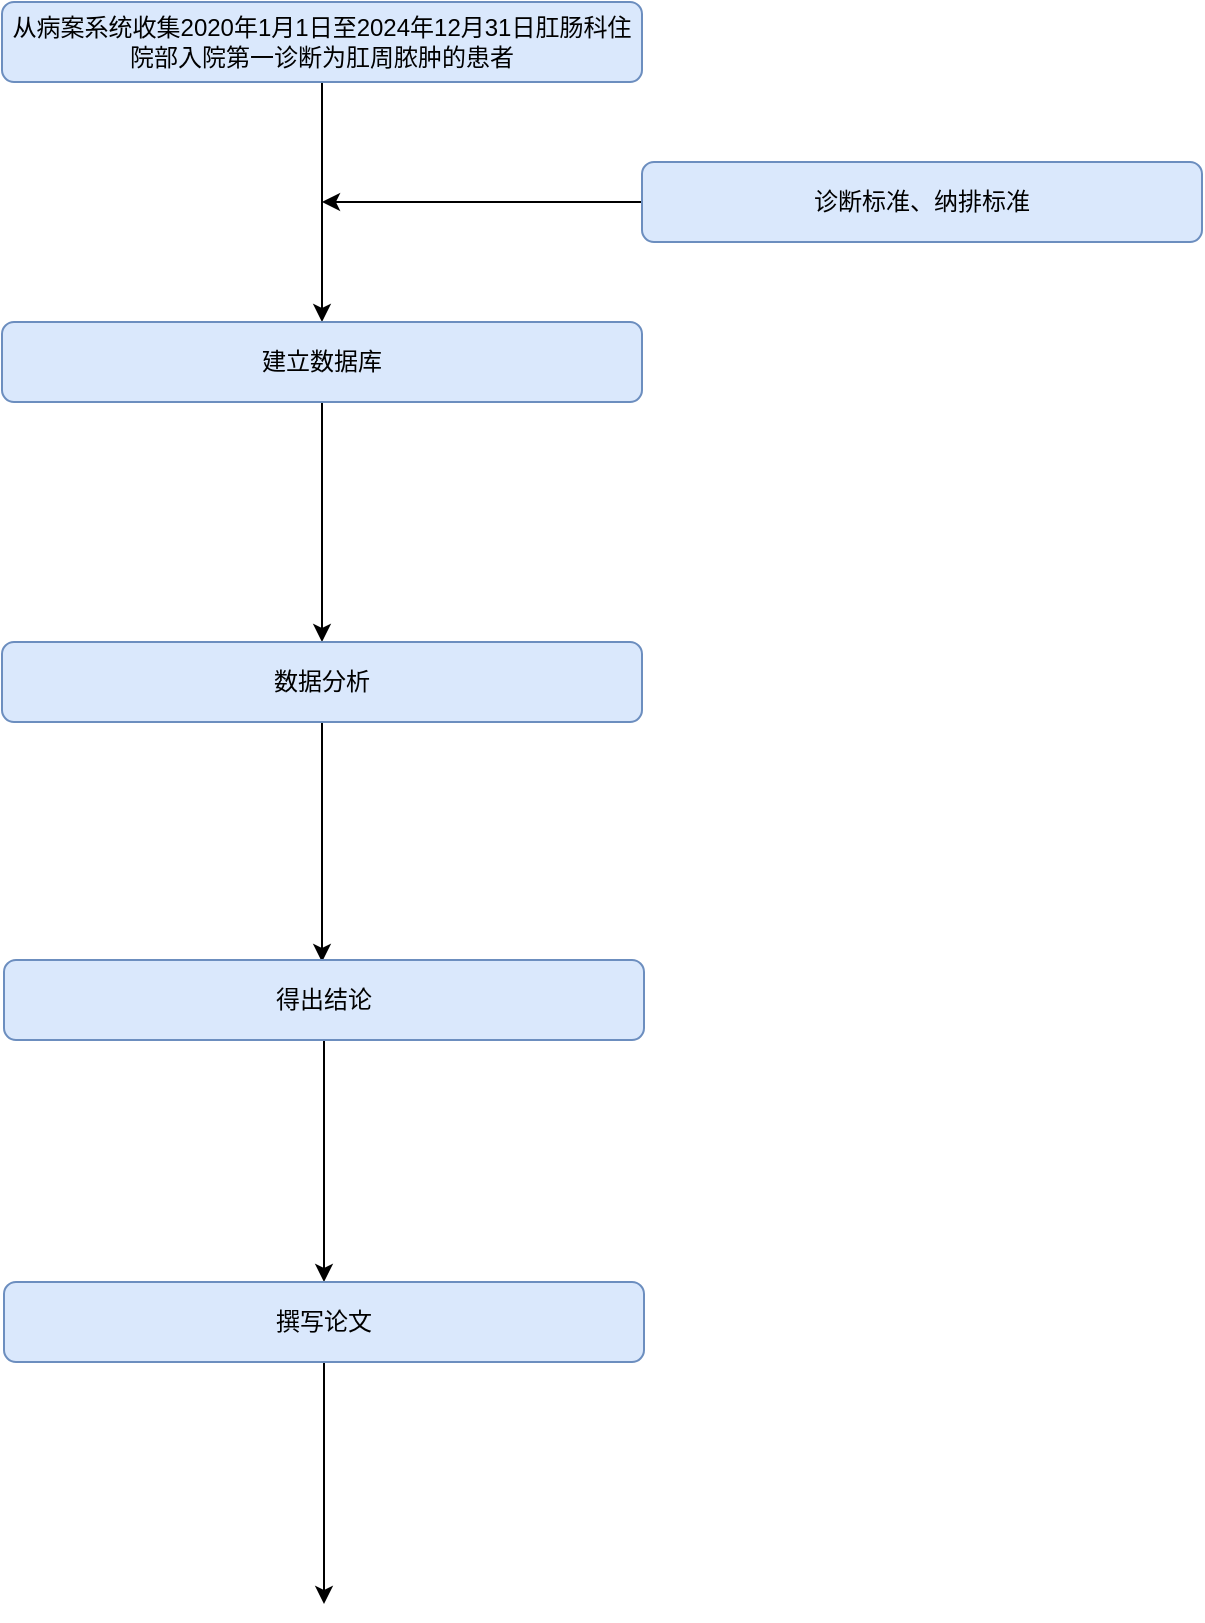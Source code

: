 <mxfile version="23.1.7" type="github">
  <diagram id="C5RBs43oDa-KdzZeNtuy" name="Page-1">
    <mxGraphModel dx="1173" dy="785" grid="1" gridSize="10" guides="1" tooltips="1" connect="1" arrows="1" fold="1" page="1" pageScale="1" pageWidth="827" pageHeight="1169" math="0" shadow="0">
      <root>
        <mxCell id="WIyWlLk6GJQsqaUBKTNV-0" />
        <mxCell id="WIyWlLk6GJQsqaUBKTNV-1" parent="WIyWlLk6GJQsqaUBKTNV-0" />
        <mxCell id="2JMEV8chFhWxP8j0X67O-10" style="edgeStyle=orthogonalEdgeStyle;rounded=0;orthogonalLoop=1;jettySize=auto;html=1;entryX=0.5;entryY=0;entryDx=0;entryDy=0;" edge="1" parent="WIyWlLk6GJQsqaUBKTNV-1" source="WIyWlLk6GJQsqaUBKTNV-3" target="2JMEV8chFhWxP8j0X67O-5">
          <mxGeometry relative="1" as="geometry" />
        </mxCell>
        <mxCell id="WIyWlLk6GJQsqaUBKTNV-3" value="从病案系统收集2020年1月1日至2024年12月31日肛肠科住院部入院第一诊断为肛周脓肿的患者" style="rounded=1;whiteSpace=wrap;html=1;fontSize=12;glass=0;strokeWidth=1;shadow=0;fillColor=#dae8fc;strokeColor=#6c8ebf;" parent="WIyWlLk6GJQsqaUBKTNV-1" vertex="1">
          <mxGeometry x="160" y="80" width="320" height="40" as="geometry" />
        </mxCell>
        <mxCell id="2JMEV8chFhWxP8j0X67O-8" style="edgeStyle=orthogonalEdgeStyle;rounded=0;orthogonalLoop=1;jettySize=auto;html=1;" edge="1" parent="WIyWlLk6GJQsqaUBKTNV-1" source="2JMEV8chFhWxP8j0X67O-5">
          <mxGeometry relative="1" as="geometry">
            <mxPoint x="320" y="400" as="targetPoint" />
          </mxGeometry>
        </mxCell>
        <mxCell id="2JMEV8chFhWxP8j0X67O-5" value="建立数据库" style="rounded=1;whiteSpace=wrap;html=1;fontSize=12;glass=0;strokeWidth=1;shadow=0;fillColor=#dae8fc;strokeColor=#6c8ebf;" vertex="1" parent="WIyWlLk6GJQsqaUBKTNV-1">
          <mxGeometry x="160" y="240" width="320" height="40" as="geometry" />
        </mxCell>
        <mxCell id="2JMEV8chFhWxP8j0X67O-7" style="edgeStyle=orthogonalEdgeStyle;rounded=0;orthogonalLoop=1;jettySize=auto;html=1;" edge="1" parent="WIyWlLk6GJQsqaUBKTNV-1" source="2JMEV8chFhWxP8j0X67O-6">
          <mxGeometry relative="1" as="geometry">
            <mxPoint x="320" y="180" as="targetPoint" />
          </mxGeometry>
        </mxCell>
        <mxCell id="2JMEV8chFhWxP8j0X67O-6" value="诊断标准、纳排标准" style="rounded=1;whiteSpace=wrap;html=1;fontSize=12;glass=0;strokeWidth=1;shadow=0;fillColor=#dae8fc;strokeColor=#6c8ebf;" vertex="1" parent="WIyWlLk6GJQsqaUBKTNV-1">
          <mxGeometry x="480" y="160" width="280" height="40" as="geometry" />
        </mxCell>
        <mxCell id="2JMEV8chFhWxP8j0X67O-11" style="edgeStyle=orthogonalEdgeStyle;rounded=0;orthogonalLoop=1;jettySize=auto;html=1;" edge="1" parent="WIyWlLk6GJQsqaUBKTNV-1" source="2JMEV8chFhWxP8j0X67O-9">
          <mxGeometry relative="1" as="geometry">
            <mxPoint x="320" y="560" as="targetPoint" />
          </mxGeometry>
        </mxCell>
        <mxCell id="2JMEV8chFhWxP8j0X67O-9" value="数据分析" style="rounded=1;whiteSpace=wrap;html=1;fontSize=12;glass=0;strokeWidth=1;shadow=0;fillColor=#dae8fc;strokeColor=#6c8ebf;" vertex="1" parent="WIyWlLk6GJQsqaUBKTNV-1">
          <mxGeometry x="160" y="400" width="320" height="40" as="geometry" />
        </mxCell>
        <mxCell id="2JMEV8chFhWxP8j0X67O-13" style="edgeStyle=orthogonalEdgeStyle;rounded=0;orthogonalLoop=1;jettySize=auto;html=1;" edge="1" parent="WIyWlLk6GJQsqaUBKTNV-1" source="2JMEV8chFhWxP8j0X67O-12">
          <mxGeometry relative="1" as="geometry">
            <mxPoint x="321" y="720" as="targetPoint" />
          </mxGeometry>
        </mxCell>
        <mxCell id="2JMEV8chFhWxP8j0X67O-12" value="得出结论" style="rounded=1;whiteSpace=wrap;html=1;fontSize=12;glass=0;strokeWidth=1;shadow=0;fillColor=#dae8fc;strokeColor=#6c8ebf;" vertex="1" parent="WIyWlLk6GJQsqaUBKTNV-1">
          <mxGeometry x="161" y="559" width="320" height="40" as="geometry" />
        </mxCell>
        <mxCell id="2JMEV8chFhWxP8j0X67O-14" style="edgeStyle=orthogonalEdgeStyle;rounded=0;orthogonalLoop=1;jettySize=auto;html=1;" edge="1" source="2JMEV8chFhWxP8j0X67O-15" parent="WIyWlLk6GJQsqaUBKTNV-1">
          <mxGeometry relative="1" as="geometry">
            <mxPoint x="321" y="881" as="targetPoint" />
          </mxGeometry>
        </mxCell>
        <mxCell id="2JMEV8chFhWxP8j0X67O-15" value="撰写论文" style="rounded=1;whiteSpace=wrap;html=1;fontSize=12;glass=0;strokeWidth=1;shadow=0;fillColor=#dae8fc;strokeColor=#6c8ebf;" vertex="1" parent="WIyWlLk6GJQsqaUBKTNV-1">
          <mxGeometry x="161" y="720" width="320" height="40" as="geometry" />
        </mxCell>
      </root>
    </mxGraphModel>
  </diagram>
</mxfile>
